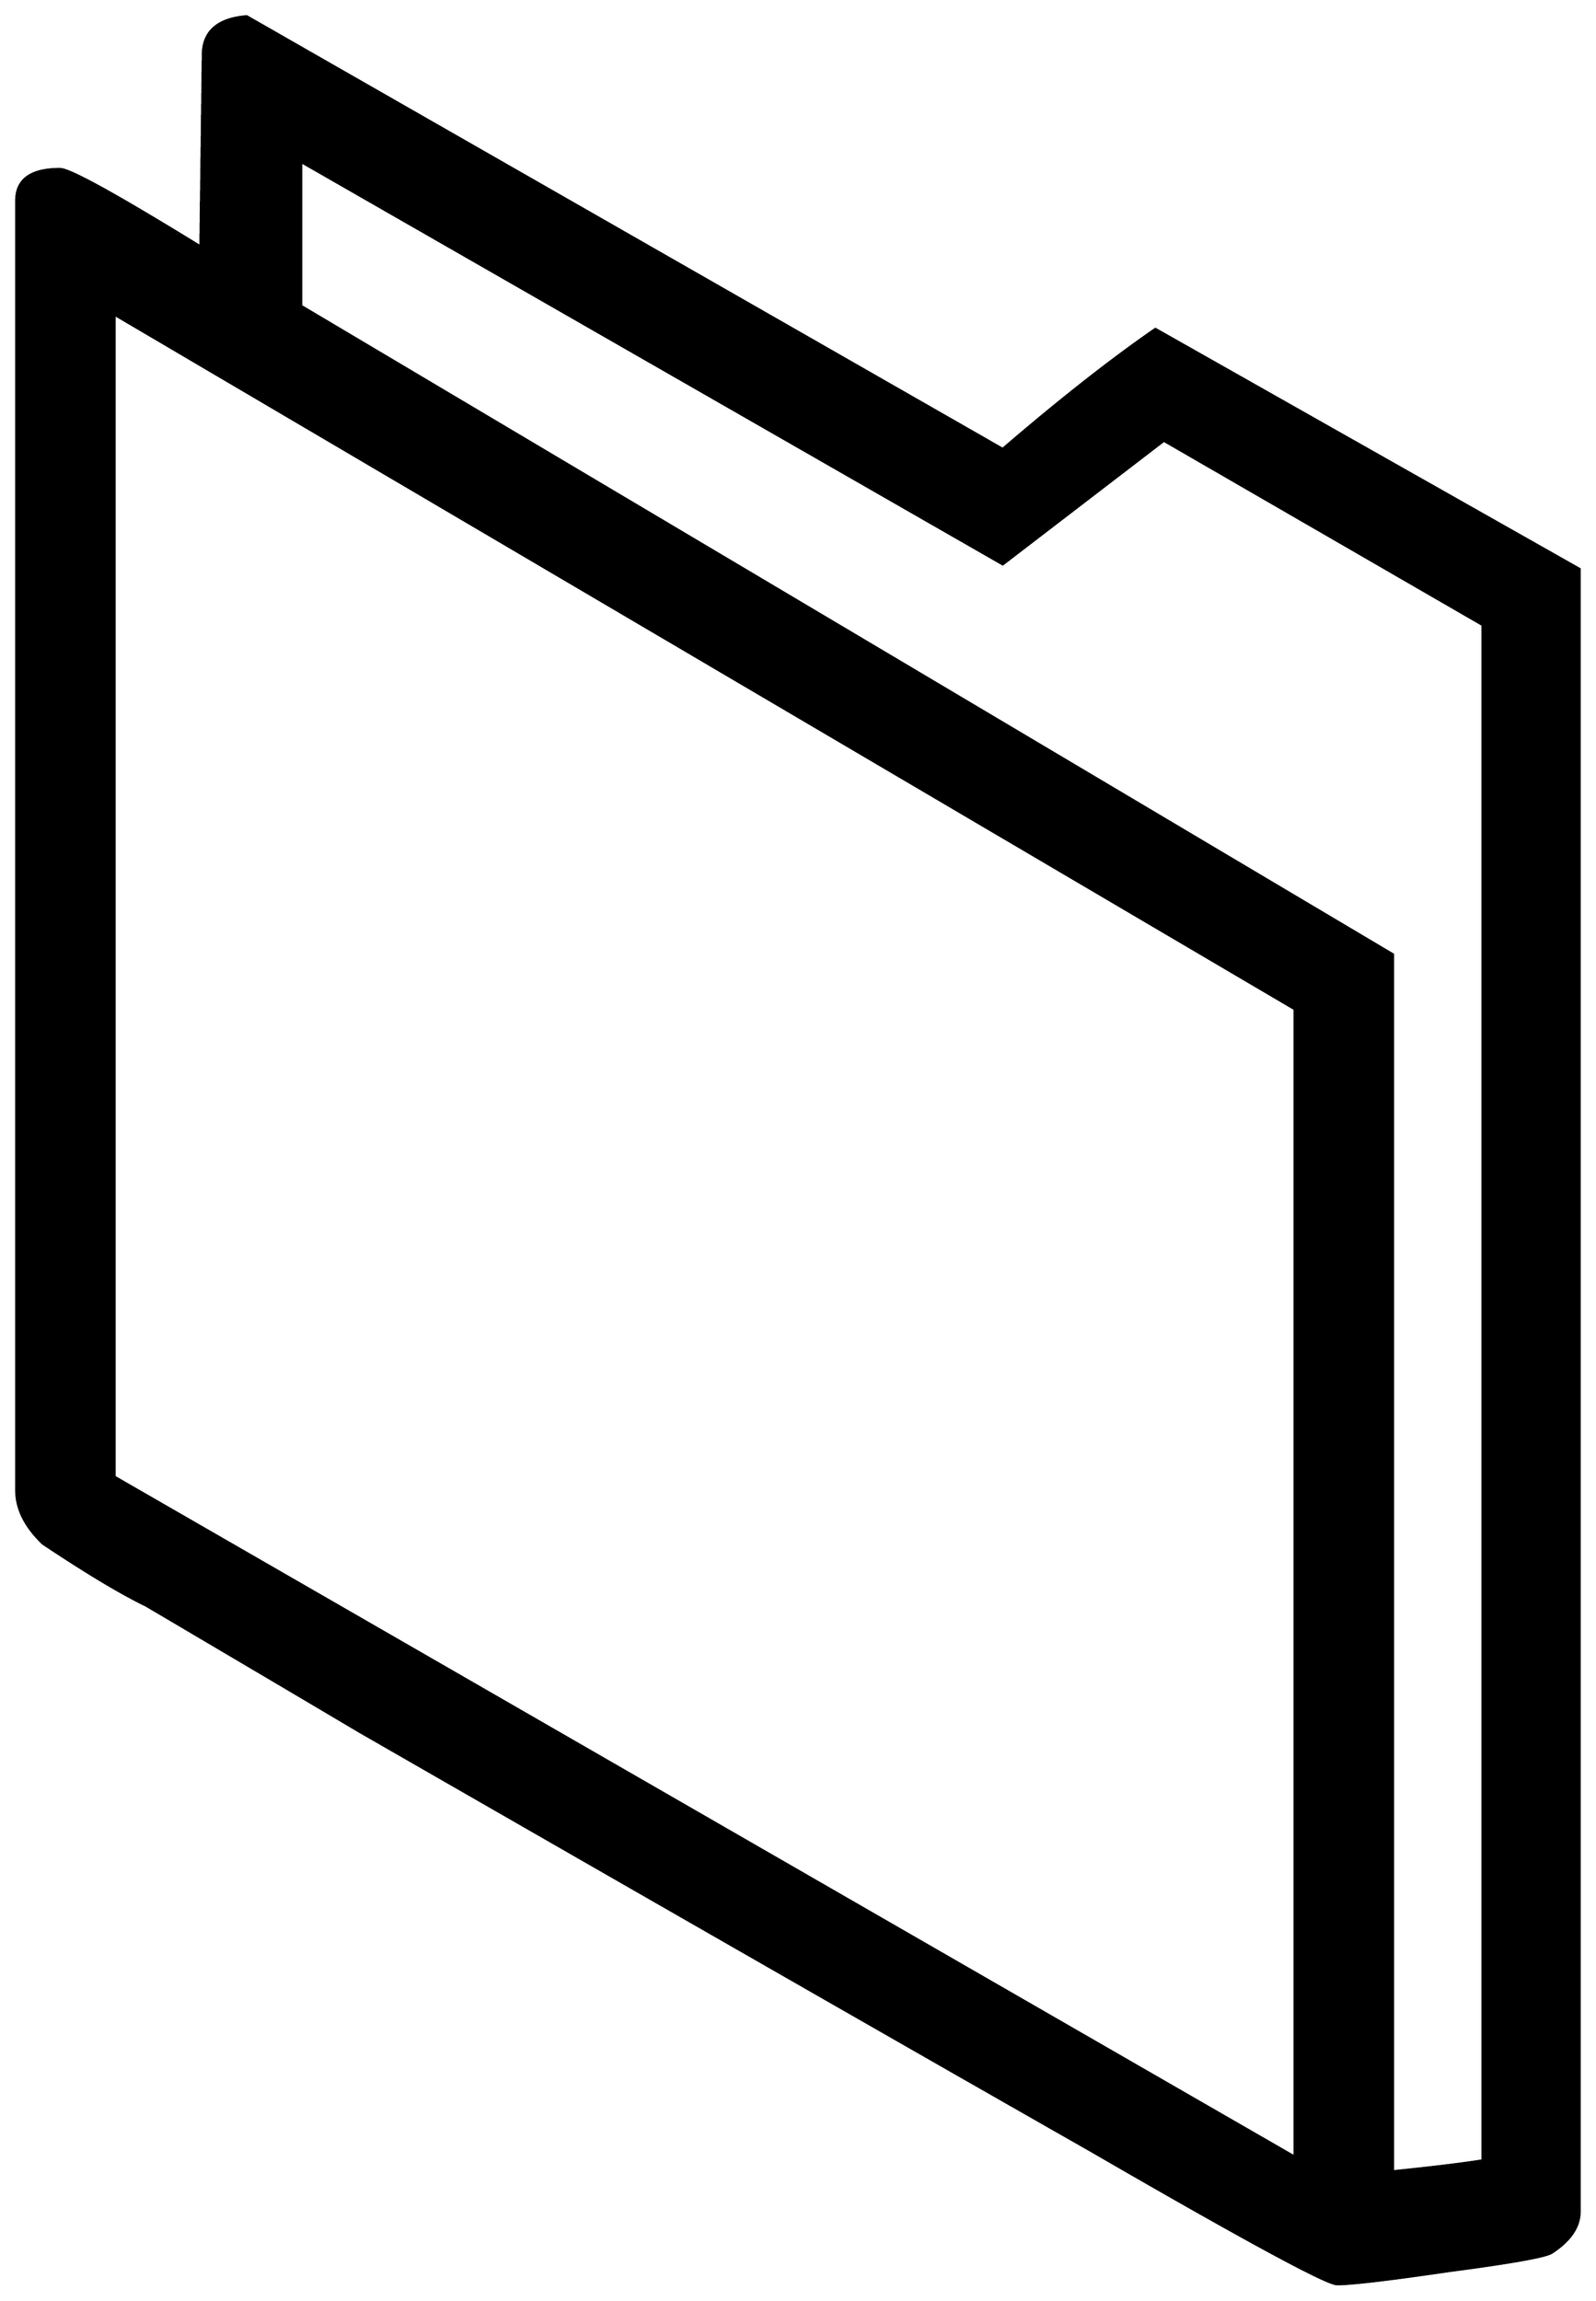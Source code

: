 


\begin{tikzpicture}[y=0.80pt, x=0.80pt, yscale=-1.0, xscale=1.0, inner sep=0pt, outer sep=0pt]
\begin{scope}[shift={(100.0,1700.0)},nonzero rule]
  \path[draw=.,fill=.,line width=1.600pt] (1372.0,299.0) .. controls
    (1372.0,311.667) and (1364.333,323.0) .. (1349.0,333.0) ..
    controls (1343.667,336.333) and (1315.667,341.333) .. (1265.0,348.0)
    .. controls (1215.0,355.333) and (1184.0,359.0) ..
    (1172.0,359.0) .. controls (1163.333,359.0) and (1095.667,322.333)
    .. (969.0,249.0) .. controls (834.333,172.333) and (633.0,57.0)
    .. (365.0,-97.0) .. controls (325.667,-120.333) and
    (267.0,-155.0) .. (189.0,-201.0) .. controls (168.333,-211.0)
    and (140.0,-228.0) .. (104.0,-252.0) .. controls
    (89.333,-266.0) and (82.0,-280.667) .. (82.0,-296.0) --
    (82.0,-1360.0) .. controls (82.0,-1377.333) and (94.0,-1386.0)
    .. (118.0,-1386.0) .. controls (126.0,-1386.0) and
    (164.667,-1364.667) .. (234.0,-1322.0) -- (236.0,-1480.0) ..
    controls (236.0,-1499.333) and (248.0,-1510.0) ..
    (272.0,-1512.0) -- (896.0,-1155.0) .. controls
    (943.333,-1195.667) and (985.333,-1228.667) .. (1022.0,-1254.0) --
    (1372.0,-1056.0) -- (1372.0,299.0) -- cycle(1292.0,257.0) --
    (1292.0,-1010.0) -- (1029.0,-1162.0) -- (896.0,-1060.0) --
    (317.0,-1392.0) -- (317.0,-1273.0) -- (1218.0,-738.0) --
    (1218.0,266.0) .. controls (1250.667,262.667) and (1275.333,259.667)
    .. (1292.0,257.0) -- cycle(1137.0,254.0) -- (1137.0,-693.0)
    -- (163.0,-1266.0) -- (163.0,-307.0) -- (1137.0,254.0) --
    cycle;
\end{scope}

\end{tikzpicture}

